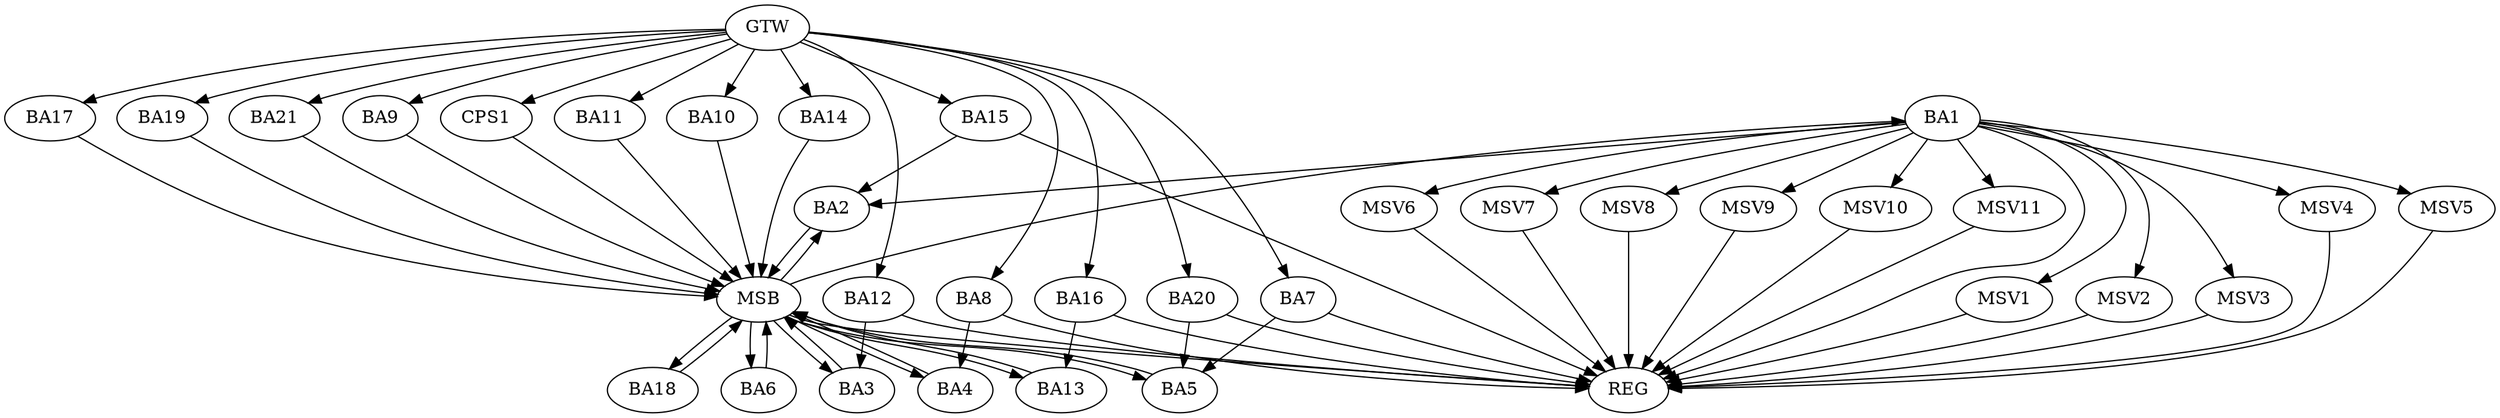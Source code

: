 strict digraph G {
  BA1 [ label="BA1" ];
  BA2 [ label="BA2" ];
  BA3 [ label="BA3" ];
  BA4 [ label="BA4" ];
  BA5 [ label="BA5" ];
  BA6 [ label="BA6" ];
  BA7 [ label="BA7" ];
  BA8 [ label="BA8" ];
  BA9 [ label="BA9" ];
  BA10 [ label="BA10" ];
  BA11 [ label="BA11" ];
  BA12 [ label="BA12" ];
  BA13 [ label="BA13" ];
  BA14 [ label="BA14" ];
  BA15 [ label="BA15" ];
  BA16 [ label="BA16" ];
  BA17 [ label="BA17" ];
  BA18 [ label="BA18" ];
  BA19 [ label="BA19" ];
  BA20 [ label="BA20" ];
  BA21 [ label="BA21" ];
  CPS1 [ label="CPS1" ];
  GTW [ label="GTW" ];
  REG [ label="REG" ];
  MSB [ label="MSB" ];
  MSV1 [ label="MSV1" ];
  MSV2 [ label="MSV2" ];
  MSV3 [ label="MSV3" ];
  MSV4 [ label="MSV4" ];
  MSV5 [ label="MSV5" ];
  MSV6 [ label="MSV6" ];
  MSV7 [ label="MSV7" ];
  MSV8 [ label="MSV8" ];
  MSV9 [ label="MSV9" ];
  MSV10 [ label="MSV10" ];
  MSV11 [ label="MSV11" ];
  BA1 -> BA2;
  BA7 -> BA5;
  BA8 -> BA4;
  BA12 -> BA3;
  BA15 -> BA2;
  BA16 -> BA13;
  BA20 -> BA5;
  GTW -> BA7;
  GTW -> BA8;
  GTW -> BA9;
  GTW -> BA10;
  GTW -> BA11;
  GTW -> BA12;
  GTW -> BA14;
  GTW -> BA15;
  GTW -> BA16;
  GTW -> BA17;
  GTW -> BA19;
  GTW -> BA20;
  GTW -> BA21;
  GTW -> CPS1;
  BA1 -> REG;
  BA7 -> REG;
  BA8 -> REG;
  BA12 -> REG;
  BA15 -> REG;
  BA16 -> REG;
  BA20 -> REG;
  BA2 -> MSB;
  MSB -> BA1;
  MSB -> REG;
  BA3 -> MSB;
  MSB -> BA2;
  BA4 -> MSB;
  BA5 -> MSB;
  BA6 -> MSB;
  MSB -> BA3;
  BA9 -> MSB;
  BA10 -> MSB;
  BA11 -> MSB;
  MSB -> BA6;
  BA13 -> MSB;
  MSB -> BA5;
  BA14 -> MSB;
  MSB -> BA4;
  BA17 -> MSB;
  BA18 -> MSB;
  BA19 -> MSB;
  BA21 -> MSB;
  CPS1 -> MSB;
  MSB -> BA18;
  MSB -> BA13;
  BA1 -> MSV1;
  BA1 -> MSV2;
  MSV1 -> REG;
  MSV2 -> REG;
  BA1 -> MSV3;
  MSV3 -> REG;
  BA1 -> MSV4;
  MSV4 -> REG;
  BA1 -> MSV5;
  BA1 -> MSV6;
  BA1 -> MSV7;
  BA1 -> MSV8;
  MSV5 -> REG;
  MSV6 -> REG;
  MSV7 -> REG;
  MSV8 -> REG;
  BA1 -> MSV9;
  MSV9 -> REG;
  BA1 -> MSV10;
  MSV10 -> REG;
  BA1 -> MSV11;
  MSV11 -> REG;
}
